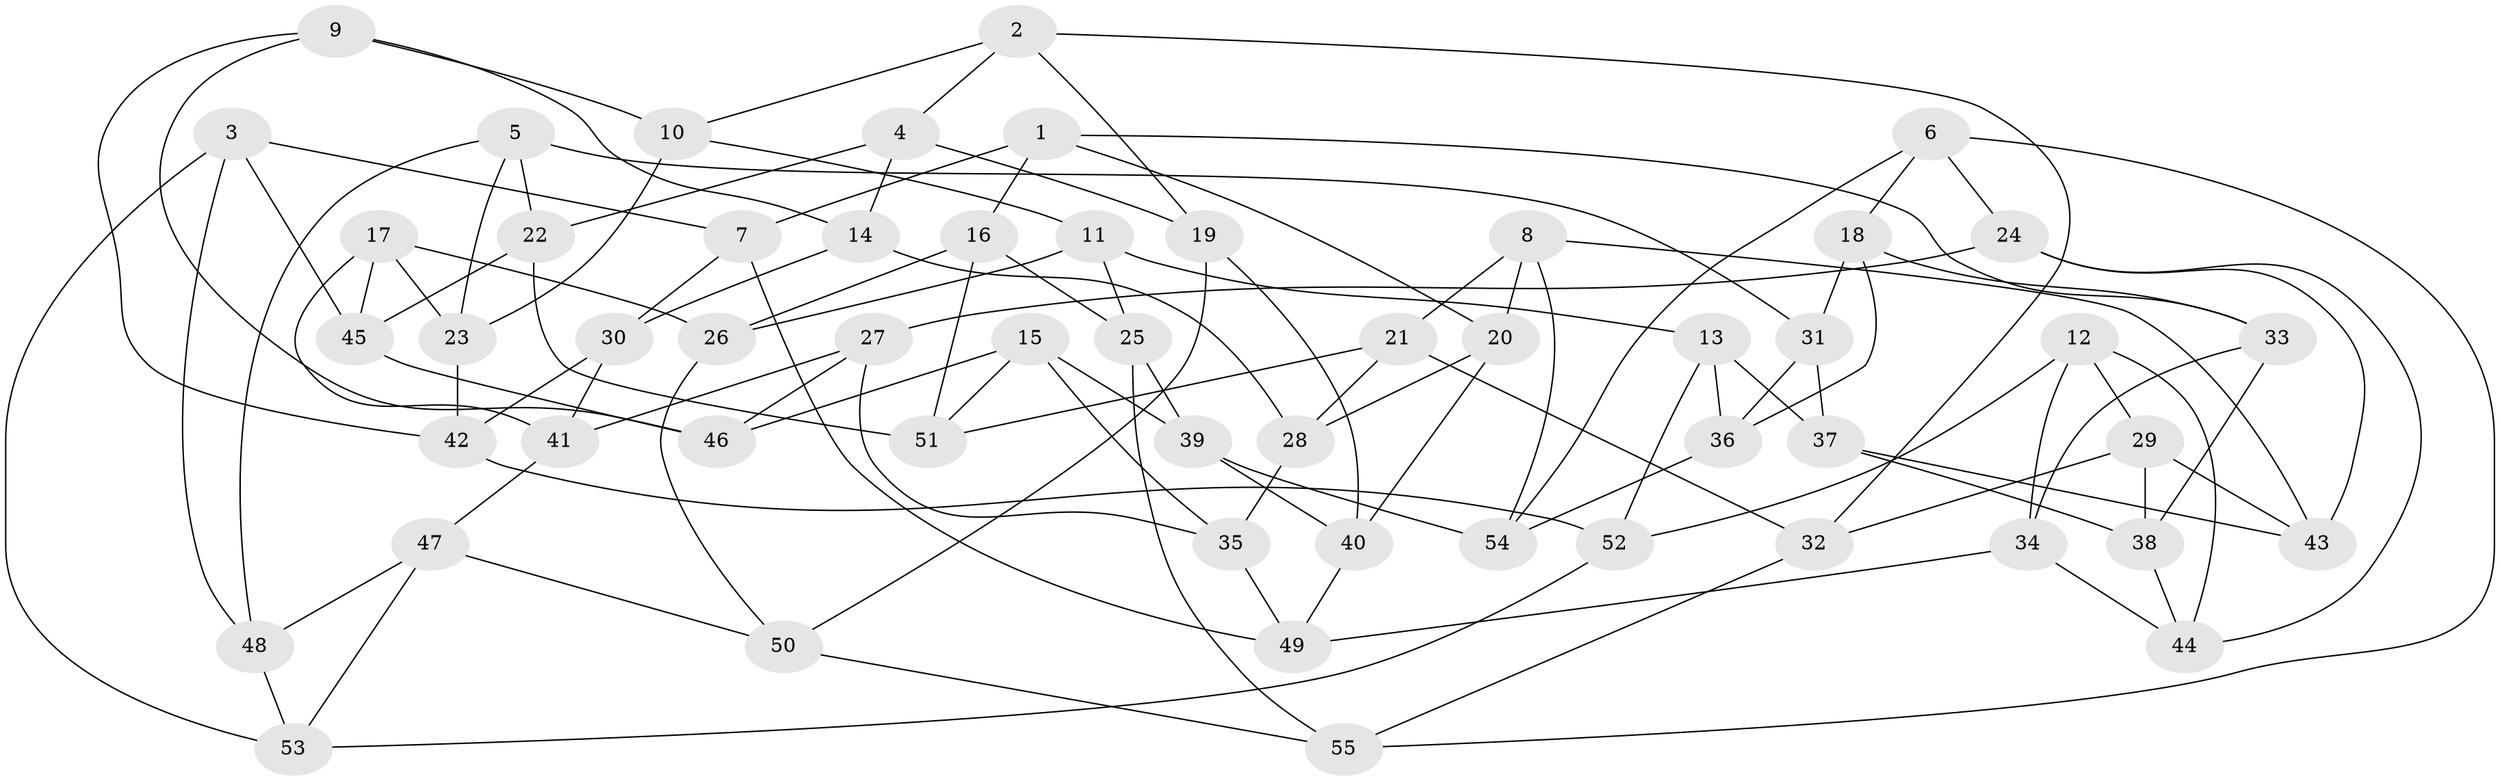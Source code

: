 // Generated by graph-tools (version 1.1) at 2025/11/02/27/25 16:11:48]
// undirected, 55 vertices, 110 edges
graph export_dot {
graph [start="1"]
  node [color=gray90,style=filled];
  1;
  2;
  3;
  4;
  5;
  6;
  7;
  8;
  9;
  10;
  11;
  12;
  13;
  14;
  15;
  16;
  17;
  18;
  19;
  20;
  21;
  22;
  23;
  24;
  25;
  26;
  27;
  28;
  29;
  30;
  31;
  32;
  33;
  34;
  35;
  36;
  37;
  38;
  39;
  40;
  41;
  42;
  43;
  44;
  45;
  46;
  47;
  48;
  49;
  50;
  51;
  52;
  53;
  54;
  55;
  1 -- 20;
  1 -- 33;
  1 -- 16;
  1 -- 7;
  2 -- 32;
  2 -- 10;
  2 -- 19;
  2 -- 4;
  3 -- 53;
  3 -- 7;
  3 -- 48;
  3 -- 45;
  4 -- 14;
  4 -- 19;
  4 -- 22;
  5 -- 48;
  5 -- 22;
  5 -- 31;
  5 -- 23;
  6 -- 55;
  6 -- 54;
  6 -- 24;
  6 -- 18;
  7 -- 30;
  7 -- 49;
  8 -- 20;
  8 -- 21;
  8 -- 43;
  8 -- 54;
  9 -- 42;
  9 -- 14;
  9 -- 10;
  9 -- 46;
  10 -- 11;
  10 -- 23;
  11 -- 26;
  11 -- 25;
  11 -- 13;
  12 -- 44;
  12 -- 34;
  12 -- 29;
  12 -- 52;
  13 -- 36;
  13 -- 52;
  13 -- 37;
  14 -- 28;
  14 -- 30;
  15 -- 51;
  15 -- 39;
  15 -- 46;
  15 -- 35;
  16 -- 26;
  16 -- 25;
  16 -- 51;
  17 -- 23;
  17 -- 45;
  17 -- 26;
  17 -- 41;
  18 -- 36;
  18 -- 31;
  18 -- 33;
  19 -- 40;
  19 -- 50;
  20 -- 28;
  20 -- 40;
  21 -- 32;
  21 -- 28;
  21 -- 51;
  22 -- 45;
  22 -- 51;
  23 -- 42;
  24 -- 44;
  24 -- 27;
  24 -- 43;
  25 -- 55;
  25 -- 39;
  26 -- 50;
  27 -- 46;
  27 -- 35;
  27 -- 41;
  28 -- 35;
  29 -- 43;
  29 -- 32;
  29 -- 38;
  30 -- 41;
  30 -- 42;
  31 -- 37;
  31 -- 36;
  32 -- 55;
  33 -- 34;
  33 -- 38;
  34 -- 44;
  34 -- 49;
  35 -- 49;
  36 -- 54;
  37 -- 43;
  37 -- 38;
  38 -- 44;
  39 -- 54;
  39 -- 40;
  40 -- 49;
  41 -- 47;
  42 -- 52;
  45 -- 46;
  47 -- 48;
  47 -- 53;
  47 -- 50;
  48 -- 53;
  50 -- 55;
  52 -- 53;
}
